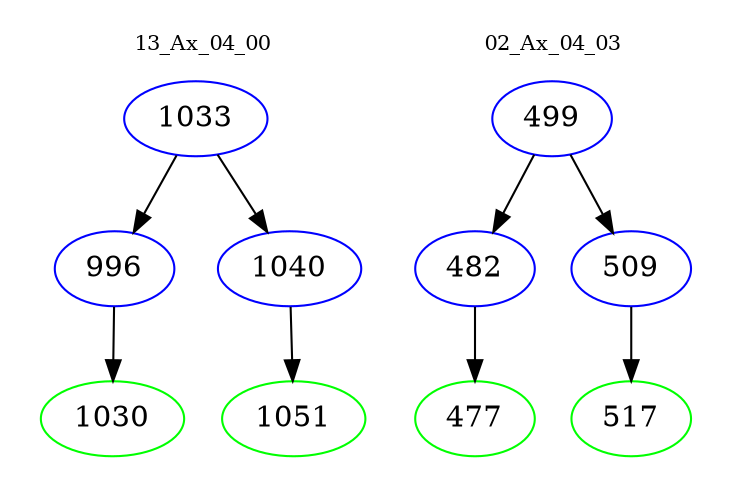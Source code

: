 digraph{
subgraph cluster_0 {
color = white
label = "13_Ax_04_00";
fontsize=10;
T0_1033 [label="1033", color="blue"]
T0_1033 -> T0_996 [color="black"]
T0_996 [label="996", color="blue"]
T0_996 -> T0_1030 [color="black"]
T0_1030 [label="1030", color="green"]
T0_1033 -> T0_1040 [color="black"]
T0_1040 [label="1040", color="blue"]
T0_1040 -> T0_1051 [color="black"]
T0_1051 [label="1051", color="green"]
}
subgraph cluster_1 {
color = white
label = "02_Ax_04_03";
fontsize=10;
T1_499 [label="499", color="blue"]
T1_499 -> T1_482 [color="black"]
T1_482 [label="482", color="blue"]
T1_482 -> T1_477 [color="black"]
T1_477 [label="477", color="green"]
T1_499 -> T1_509 [color="black"]
T1_509 [label="509", color="blue"]
T1_509 -> T1_517 [color="black"]
T1_517 [label="517", color="green"]
}
}
